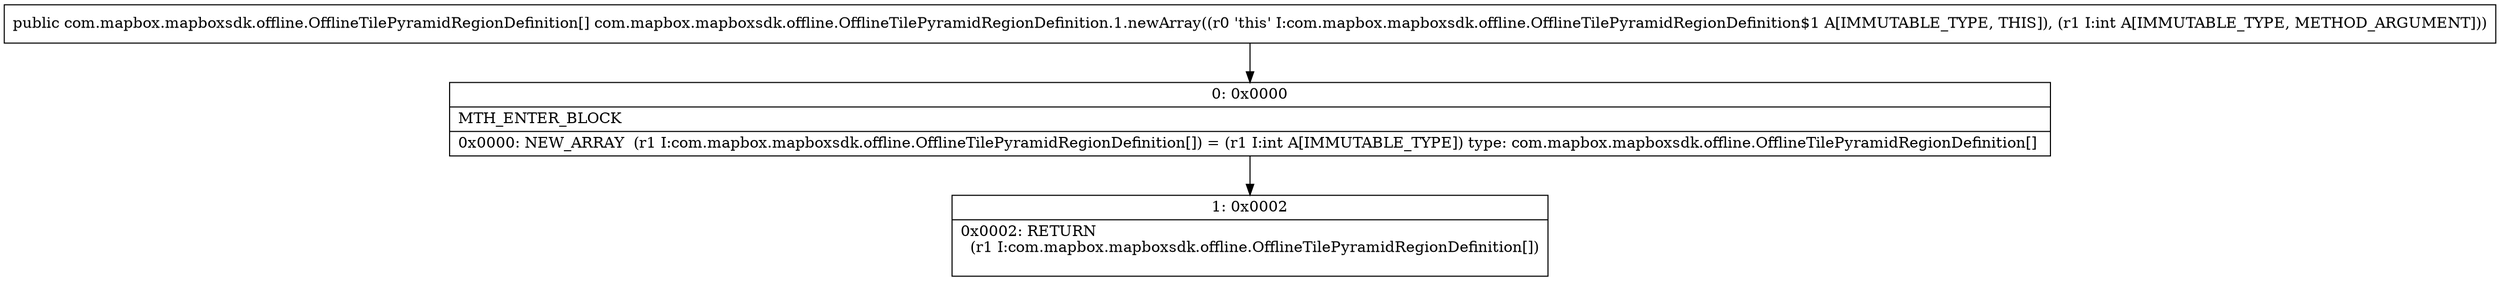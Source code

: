 digraph "CFG forcom.mapbox.mapboxsdk.offline.OfflineTilePyramidRegionDefinition.1.newArray(I)[Lcom\/mapbox\/mapboxsdk\/offline\/OfflineTilePyramidRegionDefinition;" {
Node_0 [shape=record,label="{0\:\ 0x0000|MTH_ENTER_BLOCK\l|0x0000: NEW_ARRAY  (r1 I:com.mapbox.mapboxsdk.offline.OfflineTilePyramidRegionDefinition[]) = (r1 I:int A[IMMUTABLE_TYPE]) type: com.mapbox.mapboxsdk.offline.OfflineTilePyramidRegionDefinition[] \l}"];
Node_1 [shape=record,label="{1\:\ 0x0002|0x0002: RETURN  \l  (r1 I:com.mapbox.mapboxsdk.offline.OfflineTilePyramidRegionDefinition[])\l \l}"];
MethodNode[shape=record,label="{public com.mapbox.mapboxsdk.offline.OfflineTilePyramidRegionDefinition[] com.mapbox.mapboxsdk.offline.OfflineTilePyramidRegionDefinition.1.newArray((r0 'this' I:com.mapbox.mapboxsdk.offline.OfflineTilePyramidRegionDefinition$1 A[IMMUTABLE_TYPE, THIS]), (r1 I:int A[IMMUTABLE_TYPE, METHOD_ARGUMENT])) }"];
MethodNode -> Node_0;
Node_0 -> Node_1;
}

